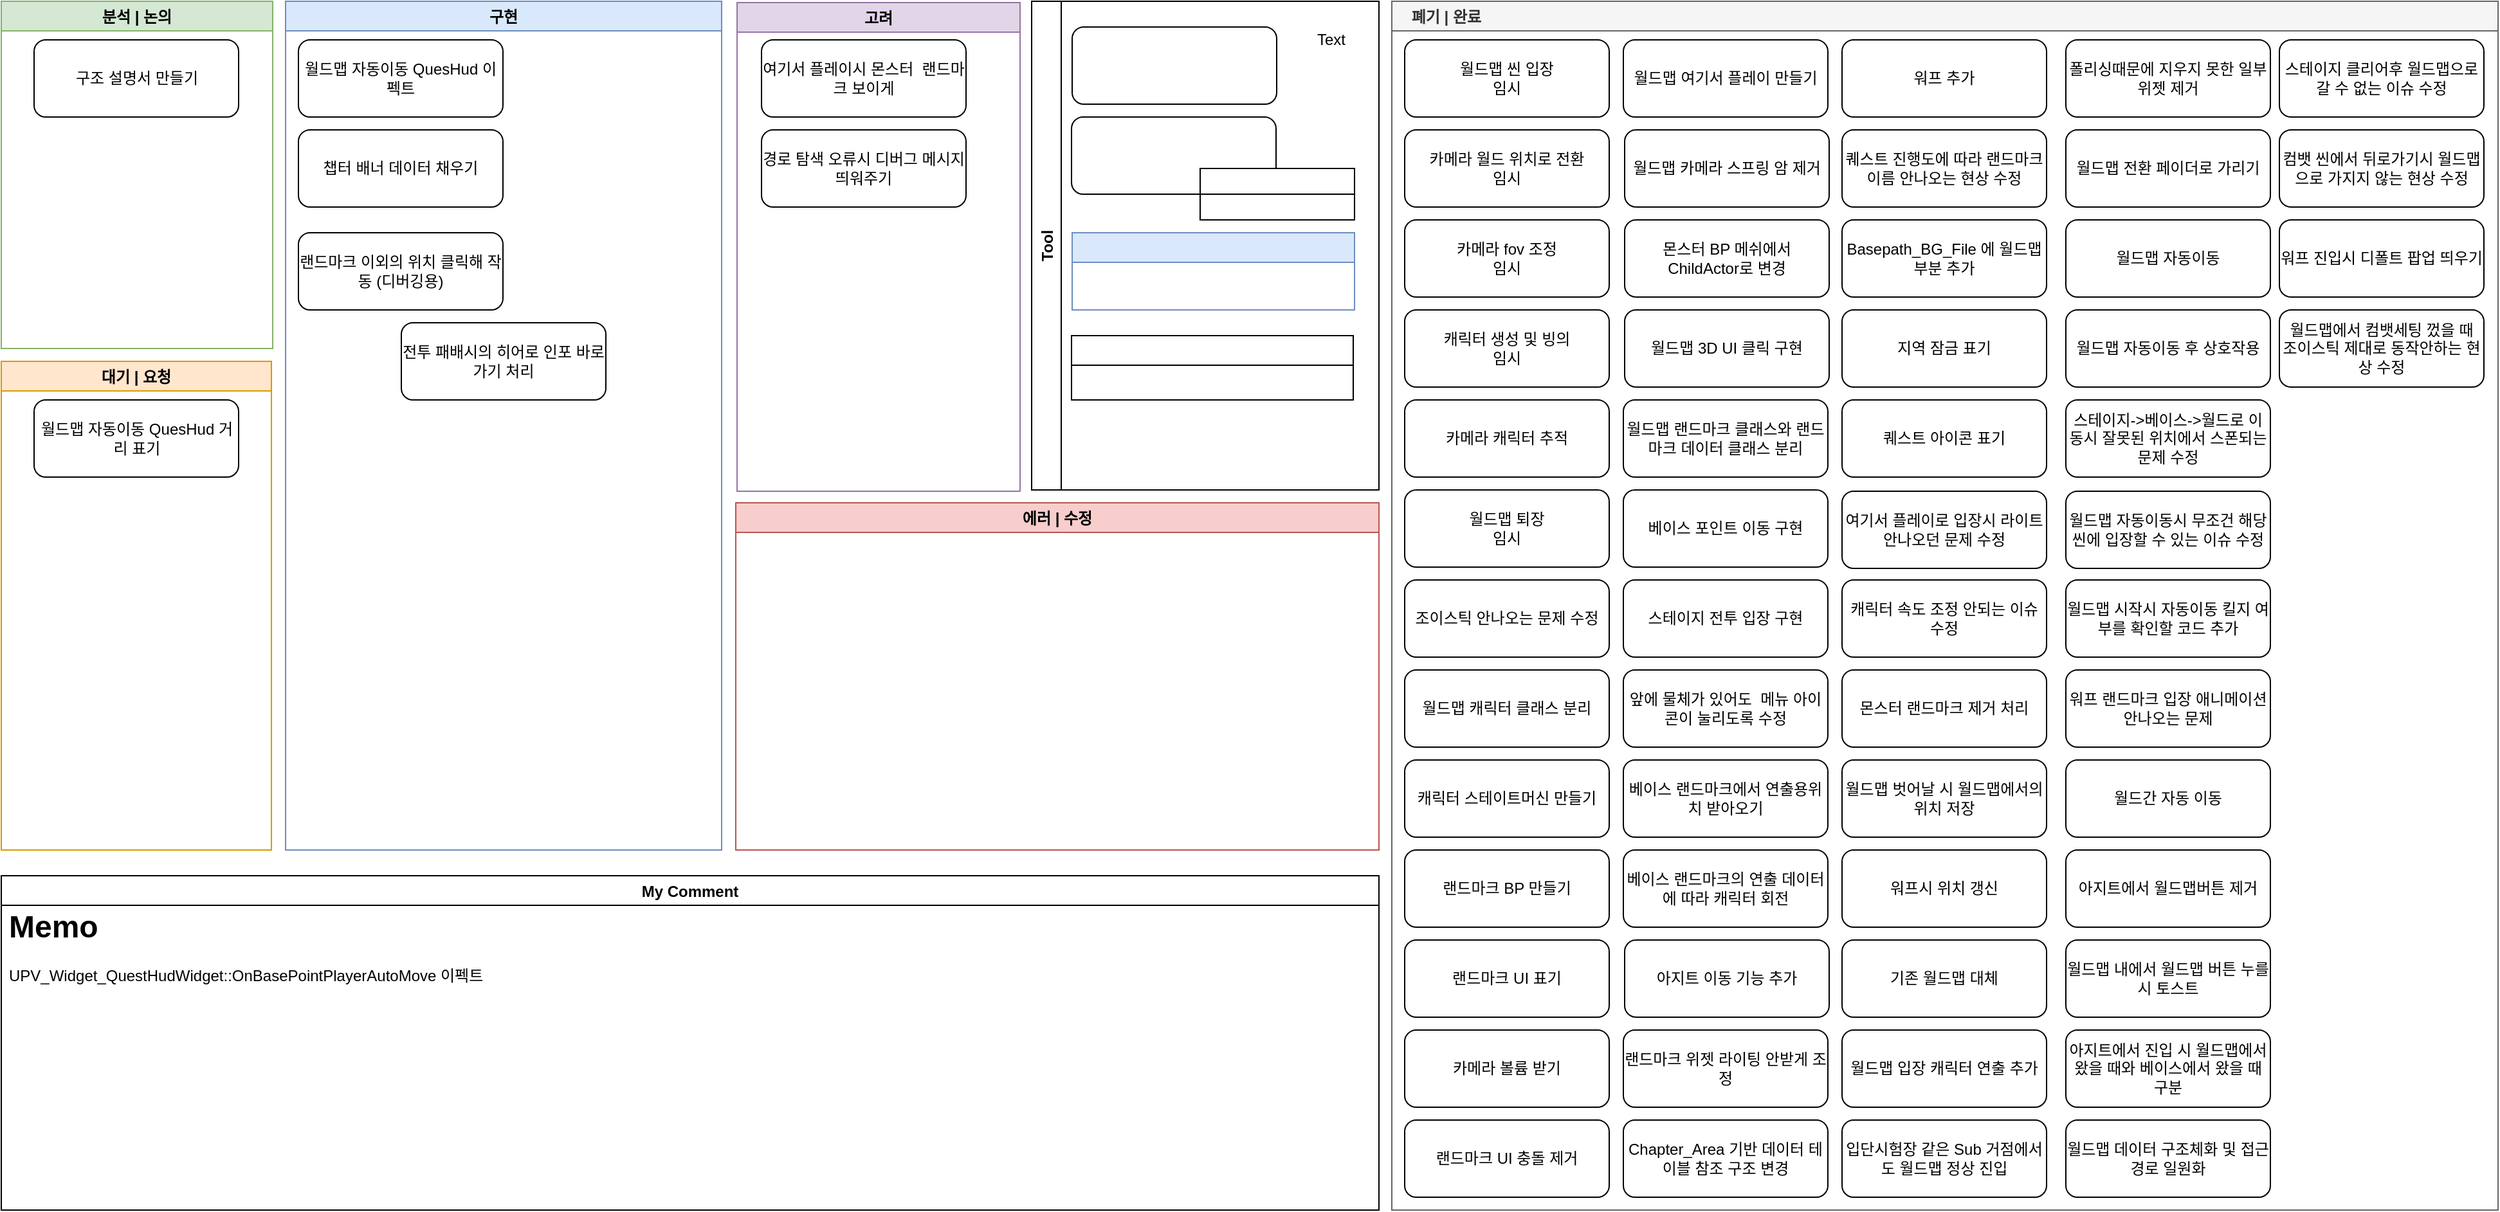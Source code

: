 <mxfile version="17.1.3" type="github">
  <diagram id="sQ8EXhfYu_Z4RW1TYD9f" name="Page-1">
    <mxGraphModel dx="1422" dy="762" grid="1" gridSize="10" guides="1" tooltips="1" connect="0" arrows="1" fold="1" page="1" pageScale="1" pageWidth="827" pageHeight="1169" math="0" shadow="0">
      <root>
        <mxCell id="0" />
        <mxCell id="1" parent="0" />
        <mxCell id="wOnGFkAYj0Utu0_wV-MN-16" value="구현" style="swimlane;fillColor=#dae8fc;strokeColor=#6c8ebf;" parent="1" vertex="1">
          <mxGeometry x="270" y="50" width="339" height="660" as="geometry" />
        </mxCell>
        <mxCell id="aJXqh1K0Nn5Xe1cv9KpU-6" value="챕터 배너 데이터 채우기" style="rounded=1;whiteSpace=wrap;html=1;" parent="wOnGFkAYj0Utu0_wV-MN-16" vertex="1">
          <mxGeometry x="10" y="100" width="159" height="60" as="geometry" />
        </mxCell>
        <mxCell id="3n9GUd-Abg_DTLboe1xY-3" value="전투 패배시의 히어로 인포 바로가기 처리" style="rounded=1;whiteSpace=wrap;html=1;" parent="wOnGFkAYj0Utu0_wV-MN-16" vertex="1">
          <mxGeometry x="90" y="250" width="159" height="60" as="geometry" />
        </mxCell>
        <mxCell id="u0nCcGJNxC8-_9czxoVS-3" value="랜드마크 이외의 위치 클릭해 작동 (디버깅용)" style="rounded=1;whiteSpace=wrap;html=1;" parent="wOnGFkAYj0Utu0_wV-MN-16" vertex="1">
          <mxGeometry x="10" y="180" width="159" height="60" as="geometry" />
        </mxCell>
        <mxCell id="Jo1sR8eKfxSIK5YHPcvh-4" value="월드맵 자동이동 QuesHud 이펙트" style="rounded=1;whiteSpace=wrap;html=1;" parent="wOnGFkAYj0Utu0_wV-MN-16" vertex="1">
          <mxGeometry x="10" y="30" width="159" height="60" as="geometry" />
        </mxCell>
        <mxCell id="wOnGFkAYj0Utu0_wV-MN-17" value="분석 | 논의" style="swimlane;strokeColor=#82b366;fillColor=#D5E8D4;" parent="1" vertex="1">
          <mxGeometry x="49" y="50" width="211" height="270" as="geometry" />
        </mxCell>
        <mxCell id="3n9GUd-Abg_DTLboe1xY-2" value="구조 설명서 만들기" style="rounded=1;whiteSpace=wrap;html=1;" parent="wOnGFkAYj0Utu0_wV-MN-17" vertex="1">
          <mxGeometry x="25.5" y="30" width="159" height="60" as="geometry" />
        </mxCell>
        <mxCell id="wOnGFkAYj0Utu0_wV-MN-18" value="고려" style="swimlane;fillColor=#e1d5e7;strokeColor=#9673a6;" parent="1" vertex="1">
          <mxGeometry x="621" y="51" width="220" height="380" as="geometry" />
        </mxCell>
        <mxCell id="Jo1sR8eKfxSIK5YHPcvh-3" value="여기서 플레이시 몬스터&amp;nbsp; 랜드마크 보이게" style="rounded=1;whiteSpace=wrap;html=1;" parent="wOnGFkAYj0Utu0_wV-MN-18" vertex="1">
          <mxGeometry x="19" y="29" width="159" height="60" as="geometry" />
        </mxCell>
        <mxCell id="8W-5HiM0g_xqCb6TnJaL-3" value="경로 탐색 오류시 디버그 메시지 띄워주기" style="rounded=1;whiteSpace=wrap;html=1;" parent="wOnGFkAYj0Utu0_wV-MN-18" vertex="1">
          <mxGeometry x="19" y="99" width="159" height="60" as="geometry" />
        </mxCell>
        <mxCell id="MTrl5ynQiznJmTlUDSWs-4" value="대기 | 요청" style="swimlane;strokeColor=#d79b00;fillColor=#ffe6cc;" parent="1" vertex="1">
          <mxGeometry x="49" y="330" width="210" height="380" as="geometry" />
        </mxCell>
        <mxCell id="Jo1sR8eKfxSIK5YHPcvh-5" value="월드맵 자동이동 QuesHud 거리 표기" style="rounded=1;whiteSpace=wrap;html=1;" parent="MTrl5ynQiznJmTlUDSWs-4" vertex="1">
          <mxGeometry x="25.5" y="30" width="159" height="60" as="geometry" />
        </mxCell>
        <mxCell id="9A0mLHsorhuxDrabdEOj-9" value="에러 | 수정" style="swimlane;fillColor=#f8cecc;strokeColor=#b85450;startSize=23;" parent="1" vertex="1">
          <mxGeometry x="620" y="440" width="500" height="270" as="geometry" />
        </mxCell>
        <mxCell id="hDPYIisuoytdxOGGVnbc-3" value="    폐기 | 완료" style="swimlane;strokeColor=#666666;fillColor=#f5f5f5;fontColor=#333333;align=left;" parent="1" vertex="1">
          <mxGeometry x="1130" y="50" width="860" height="940" as="geometry">
            <mxRectangle x="1130" y="50" width="90" height="23" as="alternateBounds" />
          </mxGeometry>
        </mxCell>
        <mxCell id="9BVSQYlsmqHMlIktp3W5-5" value="월드맵 씬 입장&lt;br&gt;임시" style="rounded=1;whiteSpace=wrap;html=1;" parent="hDPYIisuoytdxOGGVnbc-3" vertex="1">
          <mxGeometry x="10" y="30" width="159" height="60" as="geometry" />
        </mxCell>
        <mxCell id="kJ8uscEwteNc1p09hnLr-1" value="카메라 월드 위치로 전환&lt;br&gt;임시" style="rounded=1;whiteSpace=wrap;html=1;" parent="hDPYIisuoytdxOGGVnbc-3" vertex="1">
          <mxGeometry x="10" y="100" width="159" height="60" as="geometry" />
        </mxCell>
        <mxCell id="kJ8uscEwteNc1p09hnLr-4" value="카메라 fov 조정&lt;br&gt;임시" style="rounded=1;whiteSpace=wrap;html=1;" parent="hDPYIisuoytdxOGGVnbc-3" vertex="1">
          <mxGeometry x="10" y="170" width="159" height="60" as="geometry" />
        </mxCell>
        <mxCell id="kJ8uscEwteNc1p09hnLr-2" value="캐릭터 생성 및 빙의&lt;br&gt;임시" style="rounded=1;whiteSpace=wrap;html=1;" parent="hDPYIisuoytdxOGGVnbc-3" vertex="1">
          <mxGeometry x="10" y="240" width="159" height="60" as="geometry" />
        </mxCell>
        <mxCell id="yRjn5Evf7NWM66I1Z_kQ-1" value="카메라 캐릭터 추적" style="rounded=1;whiteSpace=wrap;html=1;" parent="hDPYIisuoytdxOGGVnbc-3" vertex="1">
          <mxGeometry x="10" y="310" width="159" height="60" as="geometry" />
        </mxCell>
        <mxCell id="kJ8uscEwteNc1p09hnLr-3" value="월드맵 퇴장&lt;br&gt;임시" style="rounded=1;whiteSpace=wrap;html=1;" parent="hDPYIisuoytdxOGGVnbc-3" vertex="1">
          <mxGeometry x="10" y="380" width="159" height="60" as="geometry" />
        </mxCell>
        <mxCell id="cxw23tFFmiZz1Zq3z1TT-1" value="조이스틱 안나오는 문제 수정" style="rounded=1;whiteSpace=wrap;html=1;" parent="hDPYIisuoytdxOGGVnbc-3" vertex="1">
          <mxGeometry x="10" y="450" width="159" height="60" as="geometry" />
        </mxCell>
        <mxCell id="uF-B9j87NHDLKM0phF6b-1" value="월드맵 캐릭터 클래스 분리" style="rounded=1;whiteSpace=wrap;html=1;" parent="hDPYIisuoytdxOGGVnbc-3" vertex="1">
          <mxGeometry x="10" y="520" width="159" height="60" as="geometry" />
        </mxCell>
        <mxCell id="ntnGT9J50WzDBnbT4Uqs-1" value="캐릭터 스테이트머신 만들기" style="rounded=1;whiteSpace=wrap;html=1;" parent="hDPYIisuoytdxOGGVnbc-3" vertex="1">
          <mxGeometry x="10" y="590" width="159" height="60" as="geometry" />
        </mxCell>
        <mxCell id="kUrRIZUl9LaLp0kbs6zG-4" value="랜드마크 BP 만들기" style="rounded=1;whiteSpace=wrap;html=1;" parent="hDPYIisuoytdxOGGVnbc-3" vertex="1">
          <mxGeometry x="10" y="660" width="159" height="60" as="geometry" />
        </mxCell>
        <mxCell id="kUrRIZUl9LaLp0kbs6zG-2" value="랜드마크 UI 표기" style="rounded=1;whiteSpace=wrap;html=1;" parent="hDPYIisuoytdxOGGVnbc-3" vertex="1">
          <mxGeometry x="10" y="730" width="159" height="60" as="geometry" />
        </mxCell>
        <mxCell id="kUrRIZUl9LaLp0kbs6zG-5" value="카메라 볼륨 받기" style="rounded=1;whiteSpace=wrap;html=1;" parent="hDPYIisuoytdxOGGVnbc-3" vertex="1">
          <mxGeometry x="10" y="800" width="159" height="60" as="geometry" />
        </mxCell>
        <mxCell id="FVeLGarL4Bx6jjXFqlQJ-10" value="랜드마크 UI 충돌 제거" style="rounded=1;whiteSpace=wrap;html=1;" parent="hDPYIisuoytdxOGGVnbc-3" vertex="1">
          <mxGeometry x="10" y="870" width="159" height="60" as="geometry" />
        </mxCell>
        <mxCell id="FVeLGarL4Bx6jjXFqlQJ-15" value="월드맵 여기서 플레이 만들기" style="rounded=1;whiteSpace=wrap;html=1;" parent="hDPYIisuoytdxOGGVnbc-3" vertex="1">
          <mxGeometry x="180" y="30" width="159" height="60" as="geometry" />
        </mxCell>
        <mxCell id="MpmLaDjJg55ybIjkZB8d-1" value="월드맵 카메라 스프링 암 제거" style="rounded=1;whiteSpace=wrap;html=1;" parent="hDPYIisuoytdxOGGVnbc-3" vertex="1">
          <mxGeometry x="181" y="100" width="159" height="60" as="geometry" />
        </mxCell>
        <mxCell id="MpmLaDjJg55ybIjkZB8d-2" value="몬스터 BP 메쉬에서 ChildActor로 변경" style="rounded=1;whiteSpace=wrap;html=1;" parent="hDPYIisuoytdxOGGVnbc-3" vertex="1">
          <mxGeometry x="181" y="170" width="159" height="60" as="geometry" />
        </mxCell>
        <mxCell id="MpmLaDjJg55ybIjkZB8d-3" value="월드맵 3D UI 클릭 구현" style="rounded=1;whiteSpace=wrap;html=1;" parent="hDPYIisuoytdxOGGVnbc-3" vertex="1">
          <mxGeometry x="181" y="240" width="159" height="60" as="geometry" />
        </mxCell>
        <mxCell id="FVeLGarL4Bx6jjXFqlQJ-1" value="월드맵 랜드마크 클래스와 랜드마크 데이터 클래스 분리" style="rounded=1;whiteSpace=wrap;html=1;" parent="hDPYIisuoytdxOGGVnbc-3" vertex="1">
          <mxGeometry x="180" y="310" width="159" height="60" as="geometry" />
        </mxCell>
        <mxCell id="s0KTj7OfFC7dR2lRxoUk-1" value="베이스 포인트 이동 구현" style="rounded=1;whiteSpace=wrap;html=1;" parent="hDPYIisuoytdxOGGVnbc-3" vertex="1">
          <mxGeometry x="180" y="380" width="159" height="60" as="geometry" />
        </mxCell>
        <mxCell id="tX3Zyx4plG_LYguIR7dp-1" value="스테이지 전투 입장 구현" style="rounded=1;whiteSpace=wrap;html=1;" parent="hDPYIisuoytdxOGGVnbc-3" vertex="1">
          <mxGeometry x="180" y="450" width="159" height="60" as="geometry" />
        </mxCell>
        <mxCell id="hu1OD9EVnopHbL7iSOV7-1" value="앞에 물체가 있어도&amp;nbsp; 메뉴 아이콘이 눌리도록 수정" style="rounded=1;whiteSpace=wrap;html=1;" parent="hDPYIisuoytdxOGGVnbc-3" vertex="1">
          <mxGeometry x="180" y="520" width="159" height="60" as="geometry" />
        </mxCell>
        <mxCell id="hu1OD9EVnopHbL7iSOV7-2" value="베이스 랜드마크에서 연출용위치 받아오기" style="rounded=1;whiteSpace=wrap;html=1;" parent="hDPYIisuoytdxOGGVnbc-3" vertex="1">
          <mxGeometry x="180" y="590" width="159" height="60" as="geometry" />
        </mxCell>
        <mxCell id="hu1OD9EVnopHbL7iSOV7-3" value="베이스 랜드마크의 연출 데이터에 따라 캐릭터 회전" style="rounded=1;whiteSpace=wrap;html=1;" parent="hDPYIisuoytdxOGGVnbc-3" vertex="1">
          <mxGeometry x="180" y="660" width="159" height="60" as="geometry" />
        </mxCell>
        <mxCell id="hu1OD9EVnopHbL7iSOV7-6" value="아지트 이동 기능 추가" style="rounded=1;whiteSpace=wrap;html=1;" parent="hDPYIisuoytdxOGGVnbc-3" vertex="1">
          <mxGeometry x="181" y="730" width="159" height="60" as="geometry" />
        </mxCell>
        <mxCell id="FVeLGarL4Bx6jjXFqlQJ-14" value="랜드마크 위젯 라이팅 안받게 조정" style="rounded=1;whiteSpace=wrap;html=1;" parent="hDPYIisuoytdxOGGVnbc-3" vertex="1">
          <mxGeometry x="180" y="800" width="159" height="60" as="geometry" />
        </mxCell>
        <mxCell id="VziutdPzhEZgrA94Z21b-1" value="Chapter_Area 기반 데이터 테이블 참조 구조 변경" style="rounded=1;whiteSpace=wrap;html=1;" parent="hDPYIisuoytdxOGGVnbc-3" vertex="1">
          <mxGeometry x="180" y="870" width="159" height="60" as="geometry" />
        </mxCell>
        <mxCell id="hu1OD9EVnopHbL7iSOV7-5" value="워프 추가" style="rounded=1;whiteSpace=wrap;html=1;" parent="hDPYIisuoytdxOGGVnbc-3" vertex="1">
          <mxGeometry x="350" y="30" width="159" height="60" as="geometry" />
        </mxCell>
        <mxCell id="tX3Zyx4plG_LYguIR7dp-3" value="퀘스트 진행도에 따라 랜드마크 이름 안나오는 현상 수정" style="rounded=1;whiteSpace=wrap;html=1;" parent="hDPYIisuoytdxOGGVnbc-3" vertex="1">
          <mxGeometry x="350" y="100" width="159" height="60" as="geometry" />
        </mxCell>
        <mxCell id="vTnbH4VRIqhErS-_WKO5-2" value="Basepath_BG_File 에 월드맵 부분 추가" style="rounded=1;whiteSpace=wrap;html=1;" parent="hDPYIisuoytdxOGGVnbc-3" vertex="1">
          <mxGeometry x="350" y="170" width="159" height="60" as="geometry" />
        </mxCell>
        <mxCell id="aJXqh1K0Nn5Xe1cv9KpU-2" value="지역 잠금 표기" style="rounded=1;whiteSpace=wrap;html=1;" parent="hDPYIisuoytdxOGGVnbc-3" vertex="1">
          <mxGeometry x="350" y="240" width="159" height="60" as="geometry" />
        </mxCell>
        <mxCell id="aJXqh1K0Nn5Xe1cv9KpU-1" value="퀘스트 아이콘 표기" style="rounded=1;whiteSpace=wrap;html=1;" parent="hDPYIisuoytdxOGGVnbc-3" vertex="1">
          <mxGeometry x="350" y="310" width="159" height="60" as="geometry" />
        </mxCell>
        <mxCell id="FLyrwEwp2BvWuSFHGyy_-1" value="여기서 플레이로 입장시 라이트 안나오던 문제 수정" style="rounded=1;whiteSpace=wrap;html=1;" parent="hDPYIisuoytdxOGGVnbc-3" vertex="1">
          <mxGeometry x="350" y="381" width="159" height="60" as="geometry" />
        </mxCell>
        <mxCell id="3n9GUd-Abg_DTLboe1xY-1" value="캐릭터 속도 조정 안되는 이슈 수정" style="rounded=1;whiteSpace=wrap;html=1;" parent="hDPYIisuoytdxOGGVnbc-3" vertex="1">
          <mxGeometry x="350" y="450" width="159" height="60" as="geometry" />
        </mxCell>
        <mxCell id="aJXqh1K0Nn5Xe1cv9KpU-3" value="몬스터 랜드마크 제거 처리" style="rounded=1;whiteSpace=wrap;html=1;" parent="hDPYIisuoytdxOGGVnbc-3" vertex="1">
          <mxGeometry x="350" y="520" width="159" height="60" as="geometry" />
        </mxCell>
        <mxCell id="aJXqh1K0Nn5Xe1cv9KpU-8" value="월드맵 벗어날 시 월드맵에서의 위치 저장" style="rounded=1;whiteSpace=wrap;html=1;" parent="hDPYIisuoytdxOGGVnbc-3" vertex="1">
          <mxGeometry x="350" y="590" width="159" height="60" as="geometry" />
        </mxCell>
        <mxCell id="aJXqh1K0Nn5Xe1cv9KpU-5" value="워프시 위치 갱신" style="rounded=1;whiteSpace=wrap;html=1;" parent="hDPYIisuoytdxOGGVnbc-3" vertex="1">
          <mxGeometry x="350" y="660" width="159" height="60" as="geometry" />
        </mxCell>
        <mxCell id="VziutdPzhEZgrA94Z21b-2" value="기존 월드맵 대체" style="rounded=1;whiteSpace=wrap;html=1;" parent="hDPYIisuoytdxOGGVnbc-3" vertex="1">
          <mxGeometry x="350" y="730" width="159" height="60" as="geometry" />
        </mxCell>
        <mxCell id="tX3Zyx4plG_LYguIR7dp-2" value="월드맵 입장 캐릭터 연출 추가" style="rounded=1;whiteSpace=wrap;html=1;" parent="hDPYIisuoytdxOGGVnbc-3" vertex="1">
          <mxGeometry x="350" y="800" width="159" height="60" as="geometry" />
        </mxCell>
        <mxCell id="oumLD8d3DvaTa1NXrWpt-25" value="입단시험장 같은 Sub 거점에서도 월드맵 정상 진입" style="rounded=1;whiteSpace=wrap;html=1;" parent="hDPYIisuoytdxOGGVnbc-3" vertex="1">
          <mxGeometry x="350" y="870" width="159" height="60" as="geometry" />
        </mxCell>
        <mxCell id="YOphfvXv3w3T6gH0D8vC-4" value="폴리싱때문에 지우지 못한 일부 위젯 제거" style="rounded=1;whiteSpace=wrap;html=1;" parent="hDPYIisuoytdxOGGVnbc-3" vertex="1">
          <mxGeometry x="524" y="30" width="159" height="60" as="geometry" />
        </mxCell>
        <mxCell id="uF-B9j87NHDLKM0phF6b-2" value="월드맵 전환 페이더로 가리기" style="rounded=1;whiteSpace=wrap;html=1;" parent="hDPYIisuoytdxOGGVnbc-3" vertex="1">
          <mxGeometry x="524" y="100" width="159" height="60" as="geometry" />
        </mxCell>
        <mxCell id="u0nCcGJNxC8-_9czxoVS-1" value="월드맵 자동이동" style="rounded=1;whiteSpace=wrap;html=1;" parent="hDPYIisuoytdxOGGVnbc-3" vertex="1">
          <mxGeometry x="524" y="170" width="159" height="60" as="geometry" />
        </mxCell>
        <mxCell id="u0nCcGJNxC8-_9czxoVS-2" value="월드맵 자동이동 후 상호작용" style="rounded=1;whiteSpace=wrap;html=1;" parent="hDPYIisuoytdxOGGVnbc-3" vertex="1">
          <mxGeometry x="524" y="240" width="159" height="60" as="geometry" />
        </mxCell>
        <mxCell id="Jo1sR8eKfxSIK5YHPcvh-1" value="스테이지-&amp;gt;베이스-&amp;gt;월드로 이동시 잘못된 위치에서 스폰되는 문제 수정" style="rounded=1;whiteSpace=wrap;html=1;" parent="hDPYIisuoytdxOGGVnbc-3" vertex="1">
          <mxGeometry x="524" y="310" width="159" height="60" as="geometry" />
        </mxCell>
        <mxCell id="Jo1sR8eKfxSIK5YHPcvh-6" value="월드맵 자동이동시 무조건 해당 씬에 입장할 수 있는 이슈 수정" style="rounded=1;whiteSpace=wrap;html=1;" parent="hDPYIisuoytdxOGGVnbc-3" vertex="1">
          <mxGeometry x="524" y="381" width="159" height="60" as="geometry" />
        </mxCell>
        <mxCell id="Jo1sR8eKfxSIK5YHPcvh-9" value="월드맵 시작시 자동이동 킬지 여부를 확인할 코드 추가" style="rounded=1;whiteSpace=wrap;html=1;" parent="hDPYIisuoytdxOGGVnbc-3" vertex="1">
          <mxGeometry x="524" y="450" width="159" height="60" as="geometry" />
        </mxCell>
        <mxCell id="8W-5HiM0g_xqCb6TnJaL-1" value="워프 랜드마크 입장 애니메이션 안나오는 문제" style="rounded=1;whiteSpace=wrap;html=1;" parent="hDPYIisuoytdxOGGVnbc-3" vertex="1">
          <mxGeometry x="524" y="520" width="159" height="60" as="geometry" />
        </mxCell>
        <mxCell id="Jo1sR8eKfxSIK5YHPcvh-8" value="월드간 자동 이동" style="rounded=1;whiteSpace=wrap;html=1;" parent="hDPYIisuoytdxOGGVnbc-3" vertex="1">
          <mxGeometry x="524" y="590" width="159" height="60" as="geometry" />
        </mxCell>
        <mxCell id="YOphfvXv3w3T6gH0D8vC-2" value="아지트에서 월드맵버튼 제거" style="rounded=1;whiteSpace=wrap;html=1;" parent="hDPYIisuoytdxOGGVnbc-3" vertex="1">
          <mxGeometry x="524" y="660" width="159" height="60" as="geometry" />
        </mxCell>
        <mxCell id="aJXqh1K0Nn5Xe1cv9KpU-7" value="월드맵 내에서 월드맵 버튼 누를 시 토스트" style="rounded=1;whiteSpace=wrap;html=1;" parent="hDPYIisuoytdxOGGVnbc-3" vertex="1">
          <mxGeometry x="524" y="730" width="159" height="60" as="geometry" />
        </mxCell>
        <mxCell id="YOphfvXv3w3T6gH0D8vC-3" value="아지트에서 진입 시 월드맵에서 왔을 때와 베이스에서 왔을 때 구분" style="rounded=1;whiteSpace=wrap;html=1;" parent="hDPYIisuoytdxOGGVnbc-3" vertex="1">
          <mxGeometry x="524" y="800" width="159" height="60" as="geometry" />
        </mxCell>
        <mxCell id="8W-5HiM0g_xqCb6TnJaL-8" value="월드맵 데이터 구조체화 및 접근 경로 일원화" style="rounded=1;whiteSpace=wrap;html=1;" parent="hDPYIisuoytdxOGGVnbc-3" vertex="1">
          <mxGeometry x="524" y="870" width="159" height="60" as="geometry" />
        </mxCell>
        <mxCell id="Jo1sR8eKfxSIK5YHPcvh-7" value="스테이지 클리어후 월드맵으로 갈 수 없는 이슈 수정" style="rounded=1;whiteSpace=wrap;html=1;" parent="hDPYIisuoytdxOGGVnbc-3" vertex="1">
          <mxGeometry x="690" y="30" width="159" height="60" as="geometry" />
        </mxCell>
        <mxCell id="8W-5HiM0g_xqCb6TnJaL-13" value="컴뱃 씬에서 뒤로가기시 월드맵으로 가지지 않는 현상 수정" style="rounded=1;whiteSpace=wrap;html=1;" parent="hDPYIisuoytdxOGGVnbc-3" vertex="1">
          <mxGeometry x="690" y="100" width="159" height="60" as="geometry" />
        </mxCell>
        <mxCell id="YOphfvXv3w3T6gH0D8vC-1" value="워프 진입시 디폴트 팝업 띄우기" style="rounded=1;whiteSpace=wrap;html=1;" parent="hDPYIisuoytdxOGGVnbc-3" vertex="1">
          <mxGeometry x="690" y="170" width="159" height="60" as="geometry" />
        </mxCell>
        <mxCell id="0YbdCkCPDgOpJQ5s0eNi-1" value="월드맵에서 컴뱃세팅 껐을 때&lt;br&gt;조이스틱 제대로 동작안하는 현상 수정" style="rounded=1;whiteSpace=wrap;html=1;" vertex="1" parent="hDPYIisuoytdxOGGVnbc-3">
          <mxGeometry x="690" y="240" width="159" height="60" as="geometry" />
        </mxCell>
        <mxCell id="6kkVd8V_ymKgZ0_L0vxy-3" value="My Comment" style="swimlane;" parent="1" vertex="1">
          <mxGeometry x="49" y="730" width="1071" height="260" as="geometry">
            <mxRectangle x="49" y="720" width="100" height="23" as="alternateBounds" />
          </mxGeometry>
        </mxCell>
        <mxCell id="KfCYHrgsOKh0RXw9eGPa-2" value="&lt;h1&gt;Memo&lt;/h1&gt;&lt;p&gt;UPV_Widget_QuestHudWidget::OnBasePointPlayerAutoMove 이펙트&lt;br&gt;&lt;/p&gt;" style="text;html=1;strokeColor=none;fillColor=none;spacing=5;spacingTop=-20;whiteSpace=wrap;overflow=hidden;rounded=0;align=left;" parent="6kkVd8V_ymKgZ0_L0vxy-3" vertex="1">
          <mxGeometry x="1" y="20" width="1070" height="240" as="geometry" />
        </mxCell>
        <mxCell id="oumLD8d3DvaTa1NXrWpt-27" value="Tool" style="swimlane;horizontal=0;" parent="1" vertex="1">
          <mxGeometry x="850" y="50" width="270" height="380" as="geometry" />
        </mxCell>
        <mxCell id="oumLD8d3DvaTa1NXrWpt-31" value="" style="group" parent="oumLD8d3DvaTa1NXrWpt-27" vertex="1" connectable="0">
          <mxGeometry x="31" y="90" width="220" height="80" as="geometry" />
        </mxCell>
        <mxCell id="oumLD8d3DvaTa1NXrWpt-28" value="" style="rounded=1;whiteSpace=wrap;html=1;" parent="oumLD8d3DvaTa1NXrWpt-31" vertex="1">
          <mxGeometry width="159" height="60" as="geometry" />
        </mxCell>
        <mxCell id="oumLD8d3DvaTa1NXrWpt-29" value="" style="rounded=0;whiteSpace=wrap;html=1;" parent="oumLD8d3DvaTa1NXrWpt-31" vertex="1">
          <mxGeometry x="100" y="60" width="120" height="20" as="geometry" />
        </mxCell>
        <mxCell id="oumLD8d3DvaTa1NXrWpt-30" value="" style="rounded=0;whiteSpace=wrap;html=1;" parent="oumLD8d3DvaTa1NXrWpt-31" vertex="1">
          <mxGeometry x="100" y="40" width="120" height="20" as="geometry" />
        </mxCell>
        <mxCell id="oumLD8d3DvaTa1NXrWpt-32" value="" style="swimlane;fillColor=#dae8fc;strokeColor=#6c8ebf;" parent="oumLD8d3DvaTa1NXrWpt-27" vertex="1">
          <mxGeometry x="31.5" y="180" width="219.5" height="60" as="geometry" />
        </mxCell>
        <mxCell id="oumLD8d3DvaTa1NXrWpt-34" value="" style="swimlane;" parent="oumLD8d3DvaTa1NXrWpt-27" vertex="1">
          <mxGeometry x="31" y="260" width="219" height="50" as="geometry" />
        </mxCell>
        <mxCell id="Fb32EvJjGHJRLybvlaYY-3" value="Text" style="text;html=1;align=left;verticalAlign=middle;resizable=0;points=[];autosize=1;strokeColor=none;" parent="oumLD8d3DvaTa1NXrWpt-27" vertex="1">
          <mxGeometry x="220" y="20" width="40" height="20" as="geometry" />
        </mxCell>
        <mxCell id="Jo1sR8eKfxSIK5YHPcvh-2" value="" style="rounded=1;whiteSpace=wrap;html=1;" parent="oumLD8d3DvaTa1NXrWpt-27" vertex="1">
          <mxGeometry x="31.5" y="20" width="159" height="60" as="geometry" />
        </mxCell>
      </root>
    </mxGraphModel>
  </diagram>
</mxfile>
